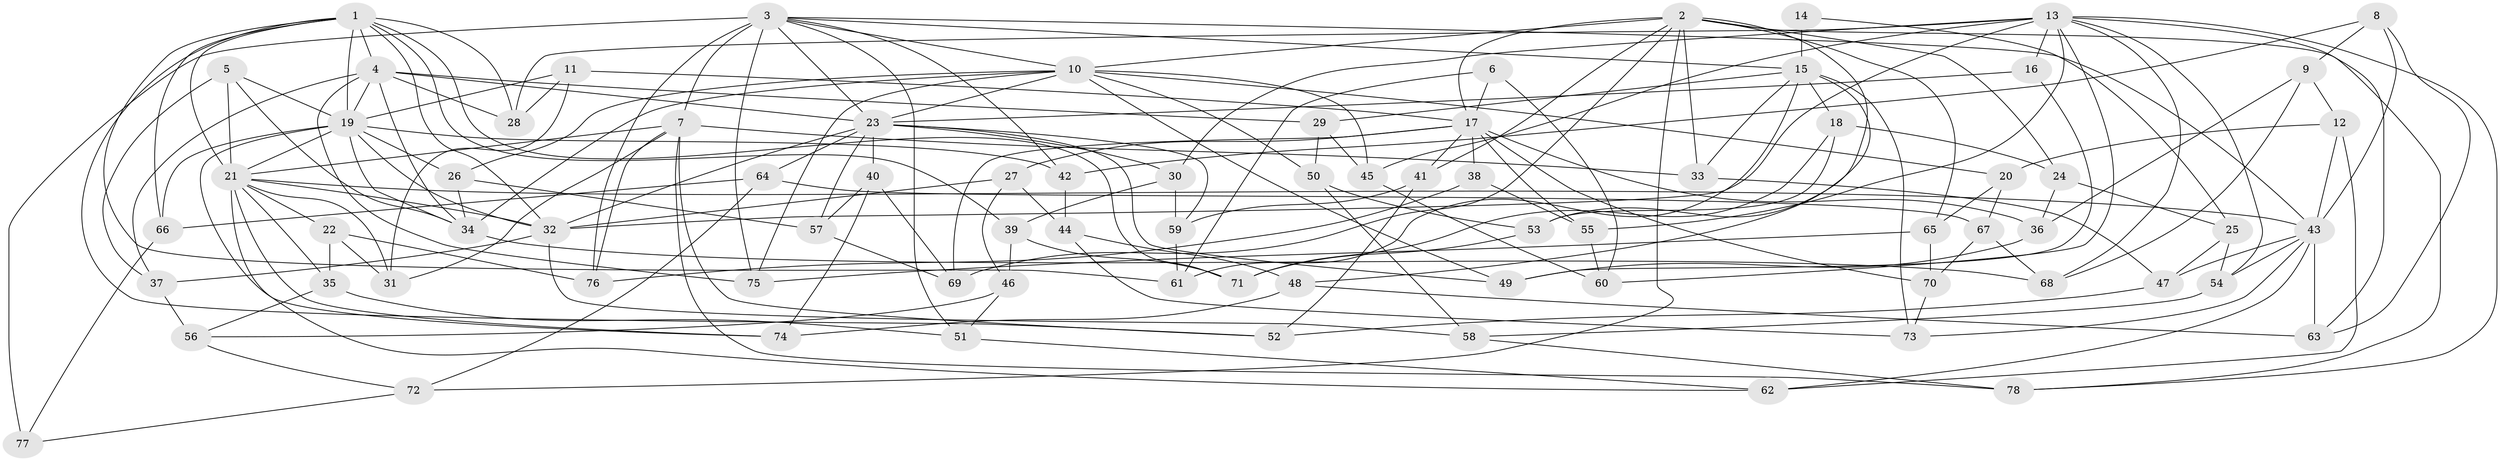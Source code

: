// original degree distribution, {4: 1.0}
// Generated by graph-tools (version 1.1) at 2025/53/03/04/25 22:53:40]
// undirected, 78 vertices, 193 edges
graph export_dot {
  node [color=gray90,style=filled];
  1;
  2;
  3;
  4;
  5;
  6;
  7;
  8;
  9;
  10;
  11;
  12;
  13;
  14;
  15;
  16;
  17;
  18;
  19;
  20;
  21;
  22;
  23;
  24;
  25;
  26;
  27;
  28;
  29;
  30;
  31;
  32;
  33;
  34;
  35;
  36;
  37;
  38;
  39;
  40;
  41;
  42;
  43;
  44;
  45;
  46;
  47;
  48;
  49;
  50;
  51;
  52;
  53;
  54;
  55;
  56;
  57;
  58;
  59;
  60;
  61;
  62;
  63;
  64;
  65;
  66;
  67;
  68;
  69;
  70;
  71;
  72;
  73;
  74;
  75;
  76;
  77;
  78;
  1 -- 4 [weight=1.0];
  1 -- 19 [weight=1.0];
  1 -- 21 [weight=1.0];
  1 -- 28 [weight=1.0];
  1 -- 32 [weight=1.0];
  1 -- 39 [weight=1.0];
  1 -- 52 [weight=1.0];
  1 -- 61 [weight=1.0];
  1 -- 66 [weight=1.0];
  1 -- 71 [weight=1.0];
  2 -- 10 [weight=1.0];
  2 -- 17 [weight=1.0];
  2 -- 24 [weight=1.0];
  2 -- 33 [weight=1.0];
  2 -- 41 [weight=1.0];
  2 -- 53 [weight=1.0];
  2 -- 65 [weight=1.0];
  2 -- 69 [weight=1.0];
  2 -- 72 [weight=1.0];
  2 -- 78 [weight=1.0];
  3 -- 7 [weight=2.0];
  3 -- 10 [weight=1.0];
  3 -- 15 [weight=1.0];
  3 -- 23 [weight=1.0];
  3 -- 42 [weight=1.0];
  3 -- 43 [weight=1.0];
  3 -- 51 [weight=1.0];
  3 -- 75 [weight=1.0];
  3 -- 76 [weight=1.0];
  3 -- 77 [weight=2.0];
  4 -- 19 [weight=1.0];
  4 -- 23 [weight=1.0];
  4 -- 28 [weight=1.0];
  4 -- 29 [weight=1.0];
  4 -- 34 [weight=1.0];
  4 -- 37 [weight=1.0];
  4 -- 75 [weight=1.0];
  5 -- 19 [weight=1.0];
  5 -- 21 [weight=1.0];
  5 -- 34 [weight=1.0];
  5 -- 37 [weight=1.0];
  6 -- 17 [weight=2.0];
  6 -- 60 [weight=1.0];
  6 -- 61 [weight=1.0];
  7 -- 21 [weight=1.0];
  7 -- 31 [weight=1.0];
  7 -- 33 [weight=1.0];
  7 -- 52 [weight=1.0];
  7 -- 76 [weight=1.0];
  7 -- 78 [weight=1.0];
  8 -- 9 [weight=1.0];
  8 -- 42 [weight=1.0];
  8 -- 43 [weight=1.0];
  8 -- 63 [weight=1.0];
  9 -- 12 [weight=1.0];
  9 -- 36 [weight=1.0];
  9 -- 68 [weight=1.0];
  10 -- 20 [weight=1.0];
  10 -- 23 [weight=1.0];
  10 -- 26 [weight=1.0];
  10 -- 34 [weight=2.0];
  10 -- 45 [weight=2.0];
  10 -- 49 [weight=1.0];
  10 -- 50 [weight=1.0];
  10 -- 75 [weight=1.0];
  11 -- 17 [weight=1.0];
  11 -- 19 [weight=1.0];
  11 -- 28 [weight=1.0];
  11 -- 31 [weight=1.0];
  12 -- 20 [weight=1.0];
  12 -- 43 [weight=1.0];
  12 -- 62 [weight=1.0];
  13 -- 16 [weight=1.0];
  13 -- 28 [weight=1.0];
  13 -- 30 [weight=1.0];
  13 -- 32 [weight=1.0];
  13 -- 45 [weight=2.0];
  13 -- 54 [weight=1.0];
  13 -- 55 [weight=1.0];
  13 -- 60 [weight=1.0];
  13 -- 63 [weight=1.0];
  13 -- 68 [weight=1.0];
  13 -- 78 [weight=1.0];
  14 -- 15 [weight=3.0];
  14 -- 25 [weight=1.0];
  15 -- 18 [weight=1.0];
  15 -- 29 [weight=1.0];
  15 -- 33 [weight=1.0];
  15 -- 48 [weight=1.0];
  15 -- 61 [weight=1.0];
  15 -- 73 [weight=1.0];
  16 -- 23 [weight=2.0];
  16 -- 49 [weight=1.0];
  17 -- 27 [weight=1.0];
  17 -- 36 [weight=1.0];
  17 -- 38 [weight=2.0];
  17 -- 41 [weight=1.0];
  17 -- 55 [weight=1.0];
  17 -- 69 [weight=1.0];
  17 -- 70 [weight=1.0];
  18 -- 24 [weight=1.0];
  18 -- 53 [weight=1.0];
  18 -- 71 [weight=1.0];
  19 -- 21 [weight=1.0];
  19 -- 26 [weight=1.0];
  19 -- 32 [weight=1.0];
  19 -- 34 [weight=2.0];
  19 -- 42 [weight=1.0];
  19 -- 66 [weight=1.0];
  19 -- 74 [weight=1.0];
  20 -- 65 [weight=1.0];
  20 -- 67 [weight=1.0];
  21 -- 22 [weight=1.0];
  21 -- 31 [weight=1.0];
  21 -- 32 [weight=1.0];
  21 -- 35 [weight=1.0];
  21 -- 43 [weight=2.0];
  21 -- 62 [weight=1.0];
  21 -- 74 [weight=1.0];
  22 -- 31 [weight=1.0];
  22 -- 35 [weight=1.0];
  22 -- 76 [weight=1.0];
  23 -- 30 [weight=1.0];
  23 -- 32 [weight=1.0];
  23 -- 40 [weight=1.0];
  23 -- 49 [weight=1.0];
  23 -- 57 [weight=1.0];
  23 -- 59 [weight=1.0];
  23 -- 64 [weight=1.0];
  24 -- 25 [weight=1.0];
  24 -- 36 [weight=1.0];
  25 -- 47 [weight=1.0];
  25 -- 54 [weight=1.0];
  26 -- 34 [weight=1.0];
  26 -- 57 [weight=1.0];
  27 -- 32 [weight=1.0];
  27 -- 44 [weight=1.0];
  27 -- 46 [weight=1.0];
  29 -- 45 [weight=1.0];
  29 -- 50 [weight=1.0];
  30 -- 39 [weight=1.0];
  30 -- 59 [weight=1.0];
  32 -- 37 [weight=1.0];
  32 -- 58 [weight=1.0];
  33 -- 47 [weight=1.0];
  34 -- 68 [weight=1.0];
  35 -- 51 [weight=1.0];
  35 -- 56 [weight=1.0];
  36 -- 49 [weight=1.0];
  37 -- 56 [weight=1.0];
  38 -- 55 [weight=1.0];
  38 -- 76 [weight=1.0];
  39 -- 46 [weight=1.0];
  39 -- 71 [weight=1.0];
  40 -- 57 [weight=1.0];
  40 -- 69 [weight=1.0];
  40 -- 74 [weight=1.0];
  41 -- 52 [weight=1.0];
  41 -- 59 [weight=1.0];
  42 -- 44 [weight=1.0];
  43 -- 47 [weight=1.0];
  43 -- 54 [weight=1.0];
  43 -- 62 [weight=1.0];
  43 -- 63 [weight=1.0];
  43 -- 73 [weight=1.0];
  44 -- 48 [weight=1.0];
  44 -- 73 [weight=1.0];
  45 -- 60 [weight=1.0];
  46 -- 51 [weight=1.0];
  46 -- 56 [weight=1.0];
  47 -- 52 [weight=1.0];
  48 -- 63 [weight=1.0];
  48 -- 74 [weight=1.0];
  50 -- 53 [weight=1.0];
  50 -- 58 [weight=1.0];
  51 -- 62 [weight=1.0];
  53 -- 71 [weight=1.0];
  54 -- 58 [weight=1.0];
  55 -- 60 [weight=1.0];
  56 -- 72 [weight=1.0];
  57 -- 69 [weight=1.0];
  58 -- 78 [weight=1.0];
  59 -- 61 [weight=1.0];
  64 -- 66 [weight=1.0];
  64 -- 67 [weight=1.0];
  64 -- 72 [weight=1.0];
  65 -- 70 [weight=1.0];
  65 -- 75 [weight=1.0];
  66 -- 77 [weight=1.0];
  67 -- 68 [weight=1.0];
  67 -- 70 [weight=1.0];
  70 -- 73 [weight=1.0];
  72 -- 77 [weight=1.0];
}
